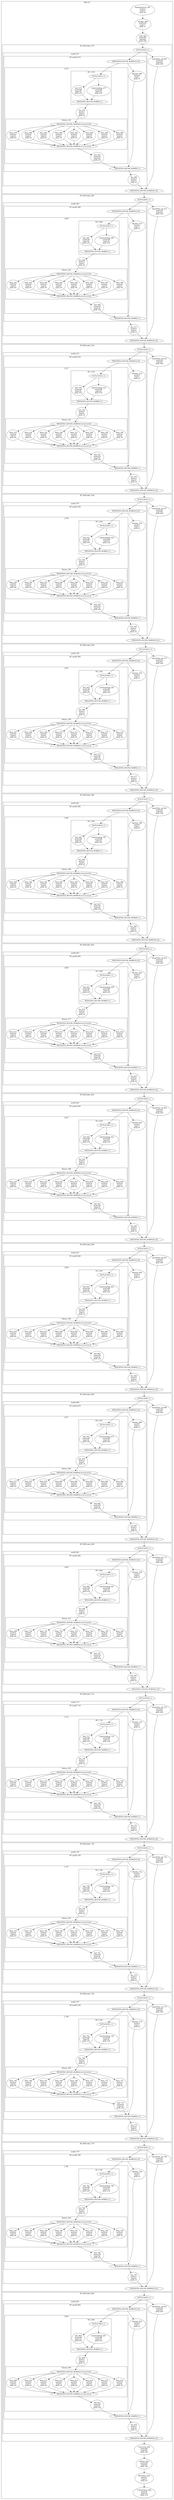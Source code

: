 digraph streamit {
subgraph cluster_node1 {
 label="DES_25";
node2 [ label="RandomSource_467\npush=1\npop=0\npeek =0" ]
node3 [ label="IntoBits_468\npush=32\npop=1\npeek =1" ]
node2 -> node3
node4 [ label="doIP_469\npush=64\npop=64\npeek =64" ]
node3 -> node4
subgraph cluster_node5 {
 label="SP_DEScoder_470";
node6 [ label="DUPLICATE(1,1)" ]
node7 [ label="WEIGHTED_ROUND_ROBIN(32,32)" ]
subgraph cluster_node8 {
 label="nextR_471";
subgraph cluster_node9 {
 label="SP_nextR_472";
node10 [ label="WEIGHTED_ROUND_ROBIN(32,32)" ]
node11 [ label="WEIGHTED_ROUND_ROBIN(1,1)" ]
subgraph cluster_node12 {
 label="f_473";
subgraph cluster_node13 {
 label="SP_f_474";
node14 [ label="DUPLICATE(1,1)" ]
node15 [ label="WEIGHTED_ROUND_ROBIN(1,1)" ]
node16 [ label="doE_475\npush=48\npop=32\npeek =32" ]
node14 -> node16
node16 -> node15
node17 [ label="f_KeySchedule_477\npush=48\npop=32\npeek =32" ]
node14 -> node17
node17 -> node15
}
node18 [ label="Xor_478\npush=1\npop=2\npeek =2" ]
node15 -> node18
subgraph cluster_node19 {
 label="Sboxes_323";
node20 [ label="WEIGHTED_ROUND_ROBIN(6,6,6,6,6,6,6,6)" ]
node21 [ label="WEIGHTED_ROUND_ROBIN(4,4,4,4,4,4,4,4)" ]
node22 [ label="Sbox_479\npush=4\npop=6\npeek =6" ]
node20 -> node22
node22 -> node21
node23 [ label="Sbox_480\npush=4\npop=6\npeek =6" ]
node20 -> node23
node23 -> node21
node24 [ label="Sbox_481\npush=4\npop=6\npeek =6" ]
node20 -> node24
node24 -> node21
node25 [ label="Sbox_482\npush=4\npop=6\npeek =6" ]
node20 -> node25
node25 -> node21
node26 [ label="Sbox_483\npush=4\npop=6\npeek =6" ]
node20 -> node26
node26 -> node21
node27 [ label="Sbox_484\npush=4\npop=6\npeek =6" ]
node20 -> node27
node27 -> node21
node28 [ label="Sbox_485\npush=4\npop=6\npeek =6" ]
node20 -> node28
node28 -> node21
node29 [ label="Sbox_486\npush=4\npop=6\npeek =6" ]
node20 -> node29
node29 -> node21
}
node18 -> node20
node30 [ label="doP_487\npush=32\npop=32\npeek =32" ]
node21 -> node30
}
node10 -> node14
node30 -> node11
node31 [ label="Identity_488\npush=1\npop=1\npeek =1" ]
node10 -> node31
node31 -> node11
}
node32 [ label="Xor_489\npush=1\npop=2\npeek =2" ]
node11 -> node32
}
node6 -> node10
node32 -> node7
node33 [ label="AnonFilter_a0_491\npush=32\npop=64\npeek =64" ]
node6 -> node33
node33 -> node7
}
node4 -> node6
subgraph cluster_node34 {
 label="SP_DEScoder_492";
node35 [ label="DUPLICATE(1,1)" ]
node36 [ label="WEIGHTED_ROUND_ROBIN(32,32)" ]
subgraph cluster_node37 {
 label="nextR_493";
subgraph cluster_node38 {
 label="SP_nextR_494";
node39 [ label="WEIGHTED_ROUND_ROBIN(32,32)" ]
node40 [ label="WEIGHTED_ROUND_ROBIN(1,1)" ]
subgraph cluster_node41 {
 label="f_495";
subgraph cluster_node42 {
 label="SP_f_496";
node43 [ label="DUPLICATE(1,1)" ]
node44 [ label="WEIGHTED_ROUND_ROBIN(1,1)" ]
node45 [ label="doE_497\npush=48\npop=32\npeek =32" ]
node43 -> node45
node45 -> node44
node46 [ label="f_KeySchedule_499\npush=48\npop=32\npeek =32" ]
node43 -> node46
node46 -> node44
}
node47 [ label="Xor_500\npush=1\npop=2\npeek =2" ]
node44 -> node47
subgraph cluster_node48 {
 label="Sboxes_332";
node49 [ label="WEIGHTED_ROUND_ROBIN(6,6,6,6,6,6,6,6)" ]
node50 [ label="WEIGHTED_ROUND_ROBIN(4,4,4,4,4,4,4,4)" ]
node51 [ label="Sbox_501\npush=4\npop=6\npeek =6" ]
node49 -> node51
node51 -> node50
node52 [ label="Sbox_502\npush=4\npop=6\npeek =6" ]
node49 -> node52
node52 -> node50
node53 [ label="Sbox_503\npush=4\npop=6\npeek =6" ]
node49 -> node53
node53 -> node50
node54 [ label="Sbox_504\npush=4\npop=6\npeek =6" ]
node49 -> node54
node54 -> node50
node55 [ label="Sbox_505\npush=4\npop=6\npeek =6" ]
node49 -> node55
node55 -> node50
node56 [ label="Sbox_506\npush=4\npop=6\npeek =6" ]
node49 -> node56
node56 -> node50
node57 [ label="Sbox_507\npush=4\npop=6\npeek =6" ]
node49 -> node57
node57 -> node50
node58 [ label="Sbox_508\npush=4\npop=6\npeek =6" ]
node49 -> node58
node58 -> node50
}
node47 -> node49
node59 [ label="doP_509\npush=32\npop=32\npeek =32" ]
node50 -> node59
}
node39 -> node43
node59 -> node40
node60 [ label="Identity_510\npush=1\npop=1\npeek =1" ]
node39 -> node60
node60 -> node40
}
node61 [ label="Xor_511\npush=1\npop=2\npeek =2" ]
node40 -> node61
}
node35 -> node39
node61 -> node36
node62 [ label="AnonFilter_a0_513\npush=32\npop=64\npeek =64" ]
node35 -> node62
node62 -> node36
}
node7 -> node35
subgraph cluster_node63 {
 label="SP_DEScoder_514";
node64 [ label="DUPLICATE(1,1)" ]
node65 [ label="WEIGHTED_ROUND_ROBIN(32,32)" ]
subgraph cluster_node66 {
 label="nextR_515";
subgraph cluster_node67 {
 label="SP_nextR_516";
node68 [ label="WEIGHTED_ROUND_ROBIN(32,32)" ]
node69 [ label="WEIGHTED_ROUND_ROBIN(1,1)" ]
subgraph cluster_node70 {
 label="f_517";
subgraph cluster_node71 {
 label="SP_f_518";
node72 [ label="DUPLICATE(1,1)" ]
node73 [ label="WEIGHTED_ROUND_ROBIN(1,1)" ]
node74 [ label="doE_519\npush=48\npop=32\npeek =32" ]
node72 -> node74
node74 -> node73
node75 [ label="f_KeySchedule_521\npush=48\npop=32\npeek =32" ]
node72 -> node75
node75 -> node73
}
node76 [ label="Xor_522\npush=1\npop=2\npeek =2" ]
node73 -> node76
subgraph cluster_node77 {
 label="Sboxes_341";
node78 [ label="WEIGHTED_ROUND_ROBIN(6,6,6,6,6,6,6,6)" ]
node79 [ label="WEIGHTED_ROUND_ROBIN(4,4,4,4,4,4,4,4)" ]
node80 [ label="Sbox_523\npush=4\npop=6\npeek =6" ]
node78 -> node80
node80 -> node79
node81 [ label="Sbox_524\npush=4\npop=6\npeek =6" ]
node78 -> node81
node81 -> node79
node82 [ label="Sbox_525\npush=4\npop=6\npeek =6" ]
node78 -> node82
node82 -> node79
node83 [ label="Sbox_526\npush=4\npop=6\npeek =6" ]
node78 -> node83
node83 -> node79
node84 [ label="Sbox_527\npush=4\npop=6\npeek =6" ]
node78 -> node84
node84 -> node79
node85 [ label="Sbox_528\npush=4\npop=6\npeek =6" ]
node78 -> node85
node85 -> node79
node86 [ label="Sbox_529\npush=4\npop=6\npeek =6" ]
node78 -> node86
node86 -> node79
node87 [ label="Sbox_530\npush=4\npop=6\npeek =6" ]
node78 -> node87
node87 -> node79
}
node76 -> node78
node88 [ label="doP_531\npush=32\npop=32\npeek =32" ]
node79 -> node88
}
node68 -> node72
node88 -> node69
node89 [ label="Identity_532\npush=1\npop=1\npeek =1" ]
node68 -> node89
node89 -> node69
}
node90 [ label="Xor_533\npush=1\npop=2\npeek =2" ]
node69 -> node90
}
node64 -> node68
node90 -> node65
node91 [ label="AnonFilter_a0_535\npush=32\npop=64\npeek =64" ]
node64 -> node91
node91 -> node65
}
node36 -> node64
subgraph cluster_node92 {
 label="SP_DEScoder_536";
node93 [ label="DUPLICATE(1,1)" ]
node94 [ label="WEIGHTED_ROUND_ROBIN(32,32)" ]
subgraph cluster_node95 {
 label="nextR_537";
subgraph cluster_node96 {
 label="SP_nextR_538";
node97 [ label="WEIGHTED_ROUND_ROBIN(32,32)" ]
node98 [ label="WEIGHTED_ROUND_ROBIN(1,1)" ]
subgraph cluster_node99 {
 label="f_539";
subgraph cluster_node100 {
 label="SP_f_540";
node101 [ label="DUPLICATE(1,1)" ]
node102 [ label="WEIGHTED_ROUND_ROBIN(1,1)" ]
node103 [ label="doE_541\npush=48\npop=32\npeek =32" ]
node101 -> node103
node103 -> node102
node104 [ label="f_KeySchedule_543\npush=48\npop=32\npeek =32" ]
node101 -> node104
node104 -> node102
}
node105 [ label="Xor_544\npush=1\npop=2\npeek =2" ]
node102 -> node105
subgraph cluster_node106 {
 label="Sboxes_350";
node107 [ label="WEIGHTED_ROUND_ROBIN(6,6,6,6,6,6,6,6)" ]
node108 [ label="WEIGHTED_ROUND_ROBIN(4,4,4,4,4,4,4,4)" ]
node109 [ label="Sbox_545\npush=4\npop=6\npeek =6" ]
node107 -> node109
node109 -> node108
node110 [ label="Sbox_546\npush=4\npop=6\npeek =6" ]
node107 -> node110
node110 -> node108
node111 [ label="Sbox_547\npush=4\npop=6\npeek =6" ]
node107 -> node111
node111 -> node108
node112 [ label="Sbox_548\npush=4\npop=6\npeek =6" ]
node107 -> node112
node112 -> node108
node113 [ label="Sbox_549\npush=4\npop=6\npeek =6" ]
node107 -> node113
node113 -> node108
node114 [ label="Sbox_550\npush=4\npop=6\npeek =6" ]
node107 -> node114
node114 -> node108
node115 [ label="Sbox_551\npush=4\npop=6\npeek =6" ]
node107 -> node115
node115 -> node108
node116 [ label="Sbox_552\npush=4\npop=6\npeek =6" ]
node107 -> node116
node116 -> node108
}
node105 -> node107
node117 [ label="doP_553\npush=32\npop=32\npeek =32" ]
node108 -> node117
}
node97 -> node101
node117 -> node98
node118 [ label="Identity_554\npush=1\npop=1\npeek =1" ]
node97 -> node118
node118 -> node98
}
node119 [ label="Xor_555\npush=1\npop=2\npeek =2" ]
node98 -> node119
}
node93 -> node97
node119 -> node94
node120 [ label="AnonFilter_a0_557\npush=32\npop=64\npeek =64" ]
node93 -> node120
node120 -> node94
}
node65 -> node93
subgraph cluster_node121 {
 label="SP_DEScoder_558";
node122 [ label="DUPLICATE(1,1)" ]
node123 [ label="WEIGHTED_ROUND_ROBIN(32,32)" ]
subgraph cluster_node124 {
 label="nextR_559";
subgraph cluster_node125 {
 label="SP_nextR_560";
node126 [ label="WEIGHTED_ROUND_ROBIN(32,32)" ]
node127 [ label="WEIGHTED_ROUND_ROBIN(1,1)" ]
subgraph cluster_node128 {
 label="f_561";
subgraph cluster_node129 {
 label="SP_f_562";
node130 [ label="DUPLICATE(1,1)" ]
node131 [ label="WEIGHTED_ROUND_ROBIN(1,1)" ]
node132 [ label="doE_563\npush=48\npop=32\npeek =32" ]
node130 -> node132
node132 -> node131
node133 [ label="f_KeySchedule_565\npush=48\npop=32\npeek =32" ]
node130 -> node133
node133 -> node131
}
node134 [ label="Xor_566\npush=1\npop=2\npeek =2" ]
node131 -> node134
subgraph cluster_node135 {
 label="Sboxes_359";
node136 [ label="WEIGHTED_ROUND_ROBIN(6,6,6,6,6,6,6,6)" ]
node137 [ label="WEIGHTED_ROUND_ROBIN(4,4,4,4,4,4,4,4)" ]
node138 [ label="Sbox_567\npush=4\npop=6\npeek =6" ]
node136 -> node138
node138 -> node137
node139 [ label="Sbox_568\npush=4\npop=6\npeek =6" ]
node136 -> node139
node139 -> node137
node140 [ label="Sbox_569\npush=4\npop=6\npeek =6" ]
node136 -> node140
node140 -> node137
node141 [ label="Sbox_570\npush=4\npop=6\npeek =6" ]
node136 -> node141
node141 -> node137
node142 [ label="Sbox_571\npush=4\npop=6\npeek =6" ]
node136 -> node142
node142 -> node137
node143 [ label="Sbox_572\npush=4\npop=6\npeek =6" ]
node136 -> node143
node143 -> node137
node144 [ label="Sbox_573\npush=4\npop=6\npeek =6" ]
node136 -> node144
node144 -> node137
node145 [ label="Sbox_574\npush=4\npop=6\npeek =6" ]
node136 -> node145
node145 -> node137
}
node134 -> node136
node146 [ label="doP_575\npush=32\npop=32\npeek =32" ]
node137 -> node146
}
node126 -> node130
node146 -> node127
node147 [ label="Identity_576\npush=1\npop=1\npeek =1" ]
node126 -> node147
node147 -> node127
}
node148 [ label="Xor_577\npush=1\npop=2\npeek =2" ]
node127 -> node148
}
node122 -> node126
node148 -> node123
node149 [ label="AnonFilter_a0_579\npush=32\npop=64\npeek =64" ]
node122 -> node149
node149 -> node123
}
node94 -> node122
subgraph cluster_node150 {
 label="SP_DEScoder_580";
node151 [ label="DUPLICATE(1,1)" ]
node152 [ label="WEIGHTED_ROUND_ROBIN(32,32)" ]
subgraph cluster_node153 {
 label="nextR_581";
subgraph cluster_node154 {
 label="SP_nextR_582";
node155 [ label="WEIGHTED_ROUND_ROBIN(32,32)" ]
node156 [ label="WEIGHTED_ROUND_ROBIN(1,1)" ]
subgraph cluster_node157 {
 label="f_583";
subgraph cluster_node158 {
 label="SP_f_584";
node159 [ label="DUPLICATE(1,1)" ]
node160 [ label="WEIGHTED_ROUND_ROBIN(1,1)" ]
node161 [ label="doE_585\npush=48\npop=32\npeek =32" ]
node159 -> node161
node161 -> node160
node162 [ label="f_KeySchedule_587\npush=48\npop=32\npeek =32" ]
node159 -> node162
node162 -> node160
}
node163 [ label="Xor_588\npush=1\npop=2\npeek =2" ]
node160 -> node163
subgraph cluster_node164 {
 label="Sboxes_368";
node165 [ label="WEIGHTED_ROUND_ROBIN(6,6,6,6,6,6,6,6)" ]
node166 [ label="WEIGHTED_ROUND_ROBIN(4,4,4,4,4,4,4,4)" ]
node167 [ label="Sbox_589\npush=4\npop=6\npeek =6" ]
node165 -> node167
node167 -> node166
node168 [ label="Sbox_590\npush=4\npop=6\npeek =6" ]
node165 -> node168
node168 -> node166
node169 [ label="Sbox_591\npush=4\npop=6\npeek =6" ]
node165 -> node169
node169 -> node166
node170 [ label="Sbox_592\npush=4\npop=6\npeek =6" ]
node165 -> node170
node170 -> node166
node171 [ label="Sbox_593\npush=4\npop=6\npeek =6" ]
node165 -> node171
node171 -> node166
node172 [ label="Sbox_594\npush=4\npop=6\npeek =6" ]
node165 -> node172
node172 -> node166
node173 [ label="Sbox_595\npush=4\npop=6\npeek =6" ]
node165 -> node173
node173 -> node166
node174 [ label="Sbox_596\npush=4\npop=6\npeek =6" ]
node165 -> node174
node174 -> node166
}
node163 -> node165
node175 [ label="doP_597\npush=32\npop=32\npeek =32" ]
node166 -> node175
}
node155 -> node159
node175 -> node156
node176 [ label="Identity_598\npush=1\npop=1\npeek =1" ]
node155 -> node176
node176 -> node156
}
node177 [ label="Xor_599\npush=1\npop=2\npeek =2" ]
node156 -> node177
}
node151 -> node155
node177 -> node152
node178 [ label="AnonFilter_a0_601\npush=32\npop=64\npeek =64" ]
node151 -> node178
node178 -> node152
}
node123 -> node151
subgraph cluster_node179 {
 label="SP_DEScoder_602";
node180 [ label="DUPLICATE(1,1)" ]
node181 [ label="WEIGHTED_ROUND_ROBIN(32,32)" ]
subgraph cluster_node182 {
 label="nextR_603";
subgraph cluster_node183 {
 label="SP_nextR_604";
node184 [ label="WEIGHTED_ROUND_ROBIN(32,32)" ]
node185 [ label="WEIGHTED_ROUND_ROBIN(1,1)" ]
subgraph cluster_node186 {
 label="f_605";
subgraph cluster_node187 {
 label="SP_f_606";
node188 [ label="DUPLICATE(1,1)" ]
node189 [ label="WEIGHTED_ROUND_ROBIN(1,1)" ]
node190 [ label="doE_607\npush=48\npop=32\npeek =32" ]
node188 -> node190
node190 -> node189
node191 [ label="f_KeySchedule_609\npush=48\npop=32\npeek =32" ]
node188 -> node191
node191 -> node189
}
node192 [ label="Xor_610\npush=1\npop=2\npeek =2" ]
node189 -> node192
subgraph cluster_node193 {
 label="Sboxes_377";
node194 [ label="WEIGHTED_ROUND_ROBIN(6,6,6,6,6,6,6,6)" ]
node195 [ label="WEIGHTED_ROUND_ROBIN(4,4,4,4,4,4,4,4)" ]
node196 [ label="Sbox_611\npush=4\npop=6\npeek =6" ]
node194 -> node196
node196 -> node195
node197 [ label="Sbox_612\npush=4\npop=6\npeek =6" ]
node194 -> node197
node197 -> node195
node198 [ label="Sbox_613\npush=4\npop=6\npeek =6" ]
node194 -> node198
node198 -> node195
node199 [ label="Sbox_614\npush=4\npop=6\npeek =6" ]
node194 -> node199
node199 -> node195
node200 [ label="Sbox_615\npush=4\npop=6\npeek =6" ]
node194 -> node200
node200 -> node195
node201 [ label="Sbox_616\npush=4\npop=6\npeek =6" ]
node194 -> node201
node201 -> node195
node202 [ label="Sbox_617\npush=4\npop=6\npeek =6" ]
node194 -> node202
node202 -> node195
node203 [ label="Sbox_618\npush=4\npop=6\npeek =6" ]
node194 -> node203
node203 -> node195
}
node192 -> node194
node204 [ label="doP_619\npush=32\npop=32\npeek =32" ]
node195 -> node204
}
node184 -> node188
node204 -> node185
node205 [ label="Identity_620\npush=1\npop=1\npeek =1" ]
node184 -> node205
node205 -> node185
}
node206 [ label="Xor_621\npush=1\npop=2\npeek =2" ]
node185 -> node206
}
node180 -> node184
node206 -> node181
node207 [ label="AnonFilter_a0_623\npush=32\npop=64\npeek =64" ]
node180 -> node207
node207 -> node181
}
node152 -> node180
subgraph cluster_node208 {
 label="SP_DEScoder_624";
node209 [ label="DUPLICATE(1,1)" ]
node210 [ label="WEIGHTED_ROUND_ROBIN(32,32)" ]
subgraph cluster_node211 {
 label="nextR_625";
subgraph cluster_node212 {
 label="SP_nextR_626";
node213 [ label="WEIGHTED_ROUND_ROBIN(32,32)" ]
node214 [ label="WEIGHTED_ROUND_ROBIN(1,1)" ]
subgraph cluster_node215 {
 label="f_627";
subgraph cluster_node216 {
 label="SP_f_628";
node217 [ label="DUPLICATE(1,1)" ]
node218 [ label="WEIGHTED_ROUND_ROBIN(1,1)" ]
node219 [ label="doE_629\npush=48\npop=32\npeek =32" ]
node217 -> node219
node219 -> node218
node220 [ label="f_KeySchedule_631\npush=48\npop=32\npeek =32" ]
node217 -> node220
node220 -> node218
}
node221 [ label="Xor_632\npush=1\npop=2\npeek =2" ]
node218 -> node221
subgraph cluster_node222 {
 label="Sboxes_386";
node223 [ label="WEIGHTED_ROUND_ROBIN(6,6,6,6,6,6,6,6)" ]
node224 [ label="WEIGHTED_ROUND_ROBIN(4,4,4,4,4,4,4,4)" ]
node225 [ label="Sbox_633\npush=4\npop=6\npeek =6" ]
node223 -> node225
node225 -> node224
node226 [ label="Sbox_634\npush=4\npop=6\npeek =6" ]
node223 -> node226
node226 -> node224
node227 [ label="Sbox_635\npush=4\npop=6\npeek =6" ]
node223 -> node227
node227 -> node224
node228 [ label="Sbox_636\npush=4\npop=6\npeek =6" ]
node223 -> node228
node228 -> node224
node229 [ label="Sbox_637\npush=4\npop=6\npeek =6" ]
node223 -> node229
node229 -> node224
node230 [ label="Sbox_638\npush=4\npop=6\npeek =6" ]
node223 -> node230
node230 -> node224
node231 [ label="Sbox_639\npush=4\npop=6\npeek =6" ]
node223 -> node231
node231 -> node224
node232 [ label="Sbox_640\npush=4\npop=6\npeek =6" ]
node223 -> node232
node232 -> node224
}
node221 -> node223
node233 [ label="doP_641\npush=32\npop=32\npeek =32" ]
node224 -> node233
}
node213 -> node217
node233 -> node214
node234 [ label="Identity_642\npush=1\npop=1\npeek =1" ]
node213 -> node234
node234 -> node214
}
node235 [ label="Xor_643\npush=1\npop=2\npeek =2" ]
node214 -> node235
}
node209 -> node213
node235 -> node210
node236 [ label="AnonFilter_a0_645\npush=32\npop=64\npeek =64" ]
node209 -> node236
node236 -> node210
}
node181 -> node209
subgraph cluster_node237 {
 label="SP_DEScoder_646";
node238 [ label="DUPLICATE(1,1)" ]
node239 [ label="WEIGHTED_ROUND_ROBIN(32,32)" ]
subgraph cluster_node240 {
 label="nextR_647";
subgraph cluster_node241 {
 label="SP_nextR_648";
node242 [ label="WEIGHTED_ROUND_ROBIN(32,32)" ]
node243 [ label="WEIGHTED_ROUND_ROBIN(1,1)" ]
subgraph cluster_node244 {
 label="f_649";
subgraph cluster_node245 {
 label="SP_f_650";
node246 [ label="DUPLICATE(1,1)" ]
node247 [ label="WEIGHTED_ROUND_ROBIN(1,1)" ]
node248 [ label="doE_651\npush=48\npop=32\npeek =32" ]
node246 -> node248
node248 -> node247
node249 [ label="f_KeySchedule_653\npush=48\npop=32\npeek =32" ]
node246 -> node249
node249 -> node247
}
node250 [ label="Xor_654\npush=1\npop=2\npeek =2" ]
node247 -> node250
subgraph cluster_node251 {
 label="Sboxes_395";
node252 [ label="WEIGHTED_ROUND_ROBIN(6,6,6,6,6,6,6,6)" ]
node253 [ label="WEIGHTED_ROUND_ROBIN(4,4,4,4,4,4,4,4)" ]
node254 [ label="Sbox_655\npush=4\npop=6\npeek =6" ]
node252 -> node254
node254 -> node253
node255 [ label="Sbox_656\npush=4\npop=6\npeek =6" ]
node252 -> node255
node255 -> node253
node256 [ label="Sbox_657\npush=4\npop=6\npeek =6" ]
node252 -> node256
node256 -> node253
node257 [ label="Sbox_658\npush=4\npop=6\npeek =6" ]
node252 -> node257
node257 -> node253
node258 [ label="Sbox_659\npush=4\npop=6\npeek =6" ]
node252 -> node258
node258 -> node253
node259 [ label="Sbox_660\npush=4\npop=6\npeek =6" ]
node252 -> node259
node259 -> node253
node260 [ label="Sbox_661\npush=4\npop=6\npeek =6" ]
node252 -> node260
node260 -> node253
node261 [ label="Sbox_662\npush=4\npop=6\npeek =6" ]
node252 -> node261
node261 -> node253
}
node250 -> node252
node262 [ label="doP_663\npush=32\npop=32\npeek =32" ]
node253 -> node262
}
node242 -> node246
node262 -> node243
node263 [ label="Identity_664\npush=1\npop=1\npeek =1" ]
node242 -> node263
node263 -> node243
}
node264 [ label="Xor_665\npush=1\npop=2\npeek =2" ]
node243 -> node264
}
node238 -> node242
node264 -> node239
node265 [ label="AnonFilter_a0_667\npush=32\npop=64\npeek =64" ]
node238 -> node265
node265 -> node239
}
node210 -> node238
subgraph cluster_node266 {
 label="SP_DEScoder_668";
node267 [ label="DUPLICATE(1,1)" ]
node268 [ label="WEIGHTED_ROUND_ROBIN(32,32)" ]
subgraph cluster_node269 {
 label="nextR_669";
subgraph cluster_node270 {
 label="SP_nextR_670";
node271 [ label="WEIGHTED_ROUND_ROBIN(32,32)" ]
node272 [ label="WEIGHTED_ROUND_ROBIN(1,1)" ]
subgraph cluster_node273 {
 label="f_671";
subgraph cluster_node274 {
 label="SP_f_672";
node275 [ label="DUPLICATE(1,1)" ]
node276 [ label="WEIGHTED_ROUND_ROBIN(1,1)" ]
node277 [ label="doE_673\npush=48\npop=32\npeek =32" ]
node275 -> node277
node277 -> node276
node278 [ label="f_KeySchedule_675\npush=48\npop=32\npeek =32" ]
node275 -> node278
node278 -> node276
}
node279 [ label="Xor_676\npush=1\npop=2\npeek =2" ]
node276 -> node279
subgraph cluster_node280 {
 label="Sboxes_404";
node281 [ label="WEIGHTED_ROUND_ROBIN(6,6,6,6,6,6,6,6)" ]
node282 [ label="WEIGHTED_ROUND_ROBIN(4,4,4,4,4,4,4,4)" ]
node283 [ label="Sbox_677\npush=4\npop=6\npeek =6" ]
node281 -> node283
node283 -> node282
node284 [ label="Sbox_678\npush=4\npop=6\npeek =6" ]
node281 -> node284
node284 -> node282
node285 [ label="Sbox_679\npush=4\npop=6\npeek =6" ]
node281 -> node285
node285 -> node282
node286 [ label="Sbox_680\npush=4\npop=6\npeek =6" ]
node281 -> node286
node286 -> node282
node287 [ label="Sbox_681\npush=4\npop=6\npeek =6" ]
node281 -> node287
node287 -> node282
node288 [ label="Sbox_682\npush=4\npop=6\npeek =6" ]
node281 -> node288
node288 -> node282
node289 [ label="Sbox_683\npush=4\npop=6\npeek =6" ]
node281 -> node289
node289 -> node282
node290 [ label="Sbox_684\npush=4\npop=6\npeek =6" ]
node281 -> node290
node290 -> node282
}
node279 -> node281
node291 [ label="doP_685\npush=32\npop=32\npeek =32" ]
node282 -> node291
}
node271 -> node275
node291 -> node272
node292 [ label="Identity_686\npush=1\npop=1\npeek =1" ]
node271 -> node292
node292 -> node272
}
node293 [ label="Xor_687\npush=1\npop=2\npeek =2" ]
node272 -> node293
}
node267 -> node271
node293 -> node268
node294 [ label="AnonFilter_a0_689\npush=32\npop=64\npeek =64" ]
node267 -> node294
node294 -> node268
}
node239 -> node267
subgraph cluster_node295 {
 label="SP_DEScoder_690";
node296 [ label="DUPLICATE(1,1)" ]
node297 [ label="WEIGHTED_ROUND_ROBIN(32,32)" ]
subgraph cluster_node298 {
 label="nextR_691";
subgraph cluster_node299 {
 label="SP_nextR_692";
node300 [ label="WEIGHTED_ROUND_ROBIN(32,32)" ]
node301 [ label="WEIGHTED_ROUND_ROBIN(1,1)" ]
subgraph cluster_node302 {
 label="f_693";
subgraph cluster_node303 {
 label="SP_f_694";
node304 [ label="DUPLICATE(1,1)" ]
node305 [ label="WEIGHTED_ROUND_ROBIN(1,1)" ]
node306 [ label="doE_695\npush=48\npop=32\npeek =32" ]
node304 -> node306
node306 -> node305
node307 [ label="f_KeySchedule_697\npush=48\npop=32\npeek =32" ]
node304 -> node307
node307 -> node305
}
node308 [ label="Xor_698\npush=1\npop=2\npeek =2" ]
node305 -> node308
subgraph cluster_node309 {
 label="Sboxes_413";
node310 [ label="WEIGHTED_ROUND_ROBIN(6,6,6,6,6,6,6,6)" ]
node311 [ label="WEIGHTED_ROUND_ROBIN(4,4,4,4,4,4,4,4)" ]
node312 [ label="Sbox_699\npush=4\npop=6\npeek =6" ]
node310 -> node312
node312 -> node311
node313 [ label="Sbox_700\npush=4\npop=6\npeek =6" ]
node310 -> node313
node313 -> node311
node314 [ label="Sbox_701\npush=4\npop=6\npeek =6" ]
node310 -> node314
node314 -> node311
node315 [ label="Sbox_702\npush=4\npop=6\npeek =6" ]
node310 -> node315
node315 -> node311
node316 [ label="Sbox_703\npush=4\npop=6\npeek =6" ]
node310 -> node316
node316 -> node311
node317 [ label="Sbox_704\npush=4\npop=6\npeek =6" ]
node310 -> node317
node317 -> node311
node318 [ label="Sbox_705\npush=4\npop=6\npeek =6" ]
node310 -> node318
node318 -> node311
node319 [ label="Sbox_706\npush=4\npop=6\npeek =6" ]
node310 -> node319
node319 -> node311
}
node308 -> node310
node320 [ label="doP_707\npush=32\npop=32\npeek =32" ]
node311 -> node320
}
node300 -> node304
node320 -> node301
node321 [ label="Identity_708\npush=1\npop=1\npeek =1" ]
node300 -> node321
node321 -> node301
}
node322 [ label="Xor_709\npush=1\npop=2\npeek =2" ]
node301 -> node322
}
node296 -> node300
node322 -> node297
node323 [ label="AnonFilter_a0_711\npush=32\npop=64\npeek =64" ]
node296 -> node323
node323 -> node297
}
node268 -> node296
subgraph cluster_node324 {
 label="SP_DEScoder_712";
node325 [ label="DUPLICATE(1,1)" ]
node326 [ label="WEIGHTED_ROUND_ROBIN(32,32)" ]
subgraph cluster_node327 {
 label="nextR_713";
subgraph cluster_node328 {
 label="SP_nextR_714";
node329 [ label="WEIGHTED_ROUND_ROBIN(32,32)" ]
node330 [ label="WEIGHTED_ROUND_ROBIN(1,1)" ]
subgraph cluster_node331 {
 label="f_715";
subgraph cluster_node332 {
 label="SP_f_716";
node333 [ label="DUPLICATE(1,1)" ]
node334 [ label="WEIGHTED_ROUND_ROBIN(1,1)" ]
node335 [ label="doE_717\npush=48\npop=32\npeek =32" ]
node333 -> node335
node335 -> node334
node336 [ label="f_KeySchedule_719\npush=48\npop=32\npeek =32" ]
node333 -> node336
node336 -> node334
}
node337 [ label="Xor_720\npush=1\npop=2\npeek =2" ]
node334 -> node337
subgraph cluster_node338 {
 label="Sboxes_422";
node339 [ label="WEIGHTED_ROUND_ROBIN(6,6,6,6,6,6,6,6)" ]
node340 [ label="WEIGHTED_ROUND_ROBIN(4,4,4,4,4,4,4,4)" ]
node341 [ label="Sbox_721\npush=4\npop=6\npeek =6" ]
node339 -> node341
node341 -> node340
node342 [ label="Sbox_722\npush=4\npop=6\npeek =6" ]
node339 -> node342
node342 -> node340
node343 [ label="Sbox_723\npush=4\npop=6\npeek =6" ]
node339 -> node343
node343 -> node340
node344 [ label="Sbox_724\npush=4\npop=6\npeek =6" ]
node339 -> node344
node344 -> node340
node345 [ label="Sbox_725\npush=4\npop=6\npeek =6" ]
node339 -> node345
node345 -> node340
node346 [ label="Sbox_726\npush=4\npop=6\npeek =6" ]
node339 -> node346
node346 -> node340
node347 [ label="Sbox_727\npush=4\npop=6\npeek =6" ]
node339 -> node347
node347 -> node340
node348 [ label="Sbox_728\npush=4\npop=6\npeek =6" ]
node339 -> node348
node348 -> node340
}
node337 -> node339
node349 [ label="doP_729\npush=32\npop=32\npeek =32" ]
node340 -> node349
}
node329 -> node333
node349 -> node330
node350 [ label="Identity_730\npush=1\npop=1\npeek =1" ]
node329 -> node350
node350 -> node330
}
node351 [ label="Xor_731\npush=1\npop=2\npeek =2" ]
node330 -> node351
}
node325 -> node329
node351 -> node326
node352 [ label="AnonFilter_a0_733\npush=32\npop=64\npeek =64" ]
node325 -> node352
node352 -> node326
}
node297 -> node325
subgraph cluster_node353 {
 label="SP_DEScoder_734";
node354 [ label="DUPLICATE(1,1)" ]
node355 [ label="WEIGHTED_ROUND_ROBIN(32,32)" ]
subgraph cluster_node356 {
 label="nextR_735";
subgraph cluster_node357 {
 label="SP_nextR_736";
node358 [ label="WEIGHTED_ROUND_ROBIN(32,32)" ]
node359 [ label="WEIGHTED_ROUND_ROBIN(1,1)" ]
subgraph cluster_node360 {
 label="f_737";
subgraph cluster_node361 {
 label="SP_f_738";
node362 [ label="DUPLICATE(1,1)" ]
node363 [ label="WEIGHTED_ROUND_ROBIN(1,1)" ]
node364 [ label="doE_739\npush=48\npop=32\npeek =32" ]
node362 -> node364
node364 -> node363
node365 [ label="f_KeySchedule_741\npush=48\npop=32\npeek =32" ]
node362 -> node365
node365 -> node363
}
node366 [ label="Xor_742\npush=1\npop=2\npeek =2" ]
node363 -> node366
subgraph cluster_node367 {
 label="Sboxes_431";
node368 [ label="WEIGHTED_ROUND_ROBIN(6,6,6,6,6,6,6,6)" ]
node369 [ label="WEIGHTED_ROUND_ROBIN(4,4,4,4,4,4,4,4)" ]
node370 [ label="Sbox_743\npush=4\npop=6\npeek =6" ]
node368 -> node370
node370 -> node369
node371 [ label="Sbox_744\npush=4\npop=6\npeek =6" ]
node368 -> node371
node371 -> node369
node372 [ label="Sbox_745\npush=4\npop=6\npeek =6" ]
node368 -> node372
node372 -> node369
node373 [ label="Sbox_746\npush=4\npop=6\npeek =6" ]
node368 -> node373
node373 -> node369
node374 [ label="Sbox_747\npush=4\npop=6\npeek =6" ]
node368 -> node374
node374 -> node369
node375 [ label="Sbox_748\npush=4\npop=6\npeek =6" ]
node368 -> node375
node375 -> node369
node376 [ label="Sbox_749\npush=4\npop=6\npeek =6" ]
node368 -> node376
node376 -> node369
node377 [ label="Sbox_750\npush=4\npop=6\npeek =6" ]
node368 -> node377
node377 -> node369
}
node366 -> node368
node378 [ label="doP_751\npush=32\npop=32\npeek =32" ]
node369 -> node378
}
node358 -> node362
node378 -> node359
node379 [ label="Identity_752\npush=1\npop=1\npeek =1" ]
node358 -> node379
node379 -> node359
}
node380 [ label="Xor_753\npush=1\npop=2\npeek =2" ]
node359 -> node380
}
node354 -> node358
node380 -> node355
node381 [ label="AnonFilter_a0_755\npush=32\npop=64\npeek =64" ]
node354 -> node381
node381 -> node355
}
node326 -> node354
subgraph cluster_node382 {
 label="SP_DEScoder_756";
node383 [ label="DUPLICATE(1,1)" ]
node384 [ label="WEIGHTED_ROUND_ROBIN(32,32)" ]
subgraph cluster_node385 {
 label="nextR_757";
subgraph cluster_node386 {
 label="SP_nextR_758";
node387 [ label="WEIGHTED_ROUND_ROBIN(32,32)" ]
node388 [ label="WEIGHTED_ROUND_ROBIN(1,1)" ]
subgraph cluster_node389 {
 label="f_759";
subgraph cluster_node390 {
 label="SP_f_760";
node391 [ label="DUPLICATE(1,1)" ]
node392 [ label="WEIGHTED_ROUND_ROBIN(1,1)" ]
node393 [ label="doE_761\npush=48\npop=32\npeek =32" ]
node391 -> node393
node393 -> node392
node394 [ label="f_KeySchedule_763\npush=48\npop=32\npeek =32" ]
node391 -> node394
node394 -> node392
}
node395 [ label="Xor_764\npush=1\npop=2\npeek =2" ]
node392 -> node395
subgraph cluster_node396 {
 label="Sboxes_440";
node397 [ label="WEIGHTED_ROUND_ROBIN(6,6,6,6,6,6,6,6)" ]
node398 [ label="WEIGHTED_ROUND_ROBIN(4,4,4,4,4,4,4,4)" ]
node399 [ label="Sbox_765\npush=4\npop=6\npeek =6" ]
node397 -> node399
node399 -> node398
node400 [ label="Sbox_766\npush=4\npop=6\npeek =6" ]
node397 -> node400
node400 -> node398
node401 [ label="Sbox_767\npush=4\npop=6\npeek =6" ]
node397 -> node401
node401 -> node398
node402 [ label="Sbox_768\npush=4\npop=6\npeek =6" ]
node397 -> node402
node402 -> node398
node403 [ label="Sbox_769\npush=4\npop=6\npeek =6" ]
node397 -> node403
node403 -> node398
node404 [ label="Sbox_770\npush=4\npop=6\npeek =6" ]
node397 -> node404
node404 -> node398
node405 [ label="Sbox_771\npush=4\npop=6\npeek =6" ]
node397 -> node405
node405 -> node398
node406 [ label="Sbox_772\npush=4\npop=6\npeek =6" ]
node397 -> node406
node406 -> node398
}
node395 -> node397
node407 [ label="doP_773\npush=32\npop=32\npeek =32" ]
node398 -> node407
}
node387 -> node391
node407 -> node388
node408 [ label="Identity_774\npush=1\npop=1\npeek =1" ]
node387 -> node408
node408 -> node388
}
node409 [ label="Xor_775\npush=1\npop=2\npeek =2" ]
node388 -> node409
}
node383 -> node387
node409 -> node384
node410 [ label="AnonFilter_a0_777\npush=32\npop=64\npeek =64" ]
node383 -> node410
node410 -> node384
}
node355 -> node383
subgraph cluster_node411 {
 label="SP_DEScoder_778";
node412 [ label="DUPLICATE(1,1)" ]
node413 [ label="WEIGHTED_ROUND_ROBIN(32,32)" ]
subgraph cluster_node414 {
 label="nextR_779";
subgraph cluster_node415 {
 label="SP_nextR_780";
node416 [ label="WEIGHTED_ROUND_ROBIN(32,32)" ]
node417 [ label="WEIGHTED_ROUND_ROBIN(1,1)" ]
subgraph cluster_node418 {
 label="f_781";
subgraph cluster_node419 {
 label="SP_f_782";
node420 [ label="DUPLICATE(1,1)" ]
node421 [ label="WEIGHTED_ROUND_ROBIN(1,1)" ]
node422 [ label="doE_783\npush=48\npop=32\npeek =32" ]
node420 -> node422
node422 -> node421
node423 [ label="f_KeySchedule_785\npush=48\npop=32\npeek =32" ]
node420 -> node423
node423 -> node421
}
node424 [ label="Xor_786\npush=1\npop=2\npeek =2" ]
node421 -> node424
subgraph cluster_node425 {
 label="Sboxes_449";
node426 [ label="WEIGHTED_ROUND_ROBIN(6,6,6,6,6,6,6,6)" ]
node427 [ label="WEIGHTED_ROUND_ROBIN(4,4,4,4,4,4,4,4)" ]
node428 [ label="Sbox_787\npush=4\npop=6\npeek =6" ]
node426 -> node428
node428 -> node427
node429 [ label="Sbox_788\npush=4\npop=6\npeek =6" ]
node426 -> node429
node429 -> node427
node430 [ label="Sbox_789\npush=4\npop=6\npeek =6" ]
node426 -> node430
node430 -> node427
node431 [ label="Sbox_790\npush=4\npop=6\npeek =6" ]
node426 -> node431
node431 -> node427
node432 [ label="Sbox_791\npush=4\npop=6\npeek =6" ]
node426 -> node432
node432 -> node427
node433 [ label="Sbox_792\npush=4\npop=6\npeek =6" ]
node426 -> node433
node433 -> node427
node434 [ label="Sbox_793\npush=4\npop=6\npeek =6" ]
node426 -> node434
node434 -> node427
node435 [ label="Sbox_794\npush=4\npop=6\npeek =6" ]
node426 -> node435
node435 -> node427
}
node424 -> node426
node436 [ label="doP_795\npush=32\npop=32\npeek =32" ]
node427 -> node436
}
node416 -> node420
node436 -> node417
node437 [ label="Identity_796\npush=1\npop=1\npeek =1" ]
node416 -> node437
node437 -> node417
}
node438 [ label="Xor_797\npush=1\npop=2\npeek =2" ]
node417 -> node438
}
node412 -> node416
node438 -> node413
node439 [ label="AnonFilter_a0_799\npush=32\npop=64\npeek =64" ]
node412 -> node439
node439 -> node413
}
node384 -> node412
subgraph cluster_node440 {
 label="SP_DEScoder_800";
node441 [ label="DUPLICATE(1,1)" ]
node442 [ label="WEIGHTED_ROUND_ROBIN(32,32)" ]
subgraph cluster_node443 {
 label="nextR_801";
subgraph cluster_node444 {
 label="SP_nextR_802";
node445 [ label="WEIGHTED_ROUND_ROBIN(32,32)" ]
node446 [ label="WEIGHTED_ROUND_ROBIN(1,1)" ]
subgraph cluster_node447 {
 label="f_803";
subgraph cluster_node448 {
 label="SP_f_804";
node449 [ label="DUPLICATE(1,1)" ]
node450 [ label="WEIGHTED_ROUND_ROBIN(1,1)" ]
node451 [ label="doE_805\npush=48\npop=32\npeek =32" ]
node449 -> node451
node451 -> node450
node452 [ label="f_KeySchedule_807\npush=48\npop=32\npeek =32" ]
node449 -> node452
node452 -> node450
}
node453 [ label="Xor_808\npush=1\npop=2\npeek =2" ]
node450 -> node453
subgraph cluster_node454 {
 label="Sboxes_458";
node455 [ label="WEIGHTED_ROUND_ROBIN(6,6,6,6,6,6,6,6)" ]
node456 [ label="WEIGHTED_ROUND_ROBIN(4,4,4,4,4,4,4,4)" ]
node457 [ label="Sbox_809\npush=4\npop=6\npeek =6" ]
node455 -> node457
node457 -> node456
node458 [ label="Sbox_810\npush=4\npop=6\npeek =6" ]
node455 -> node458
node458 -> node456
node459 [ label="Sbox_811\npush=4\npop=6\npeek =6" ]
node455 -> node459
node459 -> node456
node460 [ label="Sbox_812\npush=4\npop=6\npeek =6" ]
node455 -> node460
node460 -> node456
node461 [ label="Sbox_813\npush=4\npop=6\npeek =6" ]
node455 -> node461
node461 -> node456
node462 [ label="Sbox_814\npush=4\npop=6\npeek =6" ]
node455 -> node462
node462 -> node456
node463 [ label="Sbox_815\npush=4\npop=6\npeek =6" ]
node455 -> node463
node463 -> node456
node464 [ label="Sbox_816\npush=4\npop=6\npeek =6" ]
node455 -> node464
node464 -> node456
}
node453 -> node455
node465 [ label="doP_817\npush=32\npop=32\npeek =32" ]
node456 -> node465
}
node445 -> node449
node465 -> node446
node466 [ label="Identity_818\npush=1\npop=1\npeek =1" ]
node445 -> node466
node466 -> node446
}
node467 [ label="Xor_819\npush=1\npop=2\npeek =2" ]
node446 -> node467
}
node441 -> node445
node467 -> node442
node468 [ label="AnonFilter_a0_821\npush=32\npop=64\npeek =64" ]
node441 -> node468
node468 -> node442
}
node413 -> node441
node469 [ label="CrissCross_822\npush=64\npop=64\npeek =64" ]
node442 -> node469
node470 [ label="doIPm1_823\npush=64\npop=64\npeek =64" ]
node469 -> node470
node471 [ label="BitstoInts_825\npush=1\npop=4\npeek =4" ]
node470 -> node471
node472 [ label="F_HexPrinter_826\npush=0\npop=16\npeek =16" ]
node471 -> node472
}
}
